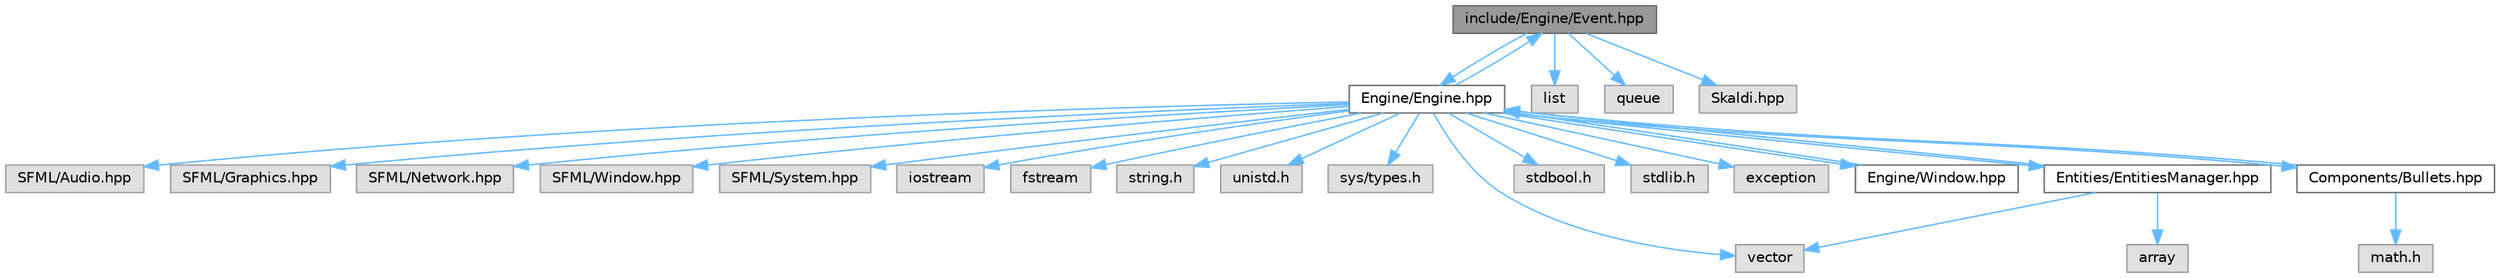 digraph "include/Engine/Event.hpp"
{
 // LATEX_PDF_SIZE
  bgcolor="transparent";
  edge [fontname=Helvetica,fontsize=10,labelfontname=Helvetica,labelfontsize=10];
  node [fontname=Helvetica,fontsize=10,shape=box,height=0.2,width=0.4];
  Node1 [label="include/Engine/Event.hpp",height=0.2,width=0.4,color="gray40", fillcolor="grey60", style="filled", fontcolor="black",tooltip=" "];
  Node1 -> Node2 [color="steelblue1",style="solid"];
  Node2 [label="Engine/Engine.hpp",height=0.2,width=0.4,color="grey40", fillcolor="white", style="filled",URL="$Engine_8hpp.html",tooltip=" "];
  Node2 -> Node3 [color="steelblue1",style="solid"];
  Node3 [label="SFML/Audio.hpp",height=0.2,width=0.4,color="grey60", fillcolor="#E0E0E0", style="filled",tooltip=" "];
  Node2 -> Node4 [color="steelblue1",style="solid"];
  Node4 [label="SFML/Graphics.hpp",height=0.2,width=0.4,color="grey60", fillcolor="#E0E0E0", style="filled",tooltip=" "];
  Node2 -> Node5 [color="steelblue1",style="solid"];
  Node5 [label="SFML/Network.hpp",height=0.2,width=0.4,color="grey60", fillcolor="#E0E0E0", style="filled",tooltip=" "];
  Node2 -> Node6 [color="steelblue1",style="solid"];
  Node6 [label="SFML/Window.hpp",height=0.2,width=0.4,color="grey60", fillcolor="#E0E0E0", style="filled",tooltip=" "];
  Node2 -> Node7 [color="steelblue1",style="solid"];
  Node7 [label="SFML/System.hpp",height=0.2,width=0.4,color="grey60", fillcolor="#E0E0E0", style="filled",tooltip=" "];
  Node2 -> Node8 [color="steelblue1",style="solid"];
  Node8 [label="iostream",height=0.2,width=0.4,color="grey60", fillcolor="#E0E0E0", style="filled",tooltip=" "];
  Node2 -> Node9 [color="steelblue1",style="solid"];
  Node9 [label="fstream",height=0.2,width=0.4,color="grey60", fillcolor="#E0E0E0", style="filled",tooltip=" "];
  Node2 -> Node10 [color="steelblue1",style="solid"];
  Node10 [label="string.h",height=0.2,width=0.4,color="grey60", fillcolor="#E0E0E0", style="filled",tooltip=" "];
  Node2 -> Node11 [color="steelblue1",style="solid"];
  Node11 [label="unistd.h",height=0.2,width=0.4,color="grey60", fillcolor="#E0E0E0", style="filled",tooltip=" "];
  Node2 -> Node12 [color="steelblue1",style="solid"];
  Node12 [label="sys/types.h",height=0.2,width=0.4,color="grey60", fillcolor="#E0E0E0", style="filled",tooltip=" "];
  Node2 -> Node13 [color="steelblue1",style="solid"];
  Node13 [label="vector",height=0.2,width=0.4,color="grey60", fillcolor="#E0E0E0", style="filled",tooltip=" "];
  Node2 -> Node14 [color="steelblue1",style="solid"];
  Node14 [label="stdbool.h",height=0.2,width=0.4,color="grey60", fillcolor="#E0E0E0", style="filled",tooltip=" "];
  Node2 -> Node15 [color="steelblue1",style="solid"];
  Node15 [label="stdlib.h",height=0.2,width=0.4,color="grey60", fillcolor="#E0E0E0", style="filled",tooltip=" "];
  Node2 -> Node16 [color="steelblue1",style="solid"];
  Node16 [label="exception",height=0.2,width=0.4,color="grey60", fillcolor="#E0E0E0", style="filled",tooltip=" "];
  Node2 -> Node17 [color="steelblue1",style="solid"];
  Node17 [label="Engine/Window.hpp",height=0.2,width=0.4,color="grey40", fillcolor="white", style="filled",URL="$Window_8hpp.html",tooltip=" "];
  Node17 -> Node2 [color="steelblue1",style="solid"];
  Node2 -> Node1 [color="steelblue1",style="solid"];
  Node2 -> Node18 [color="steelblue1",style="solid"];
  Node18 [label="Entities/EntitiesManager.hpp",height=0.2,width=0.4,color="grey40", fillcolor="white", style="filled",URL="$EntitiesManager_8hpp.html",tooltip=" "];
  Node18 -> Node2 [color="steelblue1",style="solid"];
  Node18 -> Node19 [color="steelblue1",style="solid"];
  Node19 [label="array",height=0.2,width=0.4,color="grey60", fillcolor="#E0E0E0", style="filled",tooltip=" "];
  Node18 -> Node13 [color="steelblue1",style="solid"];
  Node2 -> Node20 [color="steelblue1",style="solid"];
  Node20 [label="Components/Bullets.hpp",height=0.2,width=0.4,color="grey40", fillcolor="white", style="filled",URL="$Bullets_8hpp.html",tooltip=" "];
  Node20 -> Node2 [color="steelblue1",style="solid"];
  Node20 -> Node21 [color="steelblue1",style="solid"];
  Node21 [label="math.h",height=0.2,width=0.4,color="grey60", fillcolor="#E0E0E0", style="filled",tooltip=" "];
  Node1 -> Node22 [color="steelblue1",style="solid"];
  Node22 [label="list",height=0.2,width=0.4,color="grey60", fillcolor="#E0E0E0", style="filled",tooltip=" "];
  Node1 -> Node23 [color="steelblue1",style="solid"];
  Node23 [label="queue",height=0.2,width=0.4,color="grey60", fillcolor="#E0E0E0", style="filled",tooltip=" "];
  Node1 -> Node24 [color="steelblue1",style="solid"];
  Node24 [label="Skaldi.hpp",height=0.2,width=0.4,color="grey60", fillcolor="#E0E0E0", style="filled",tooltip=" "];
}
